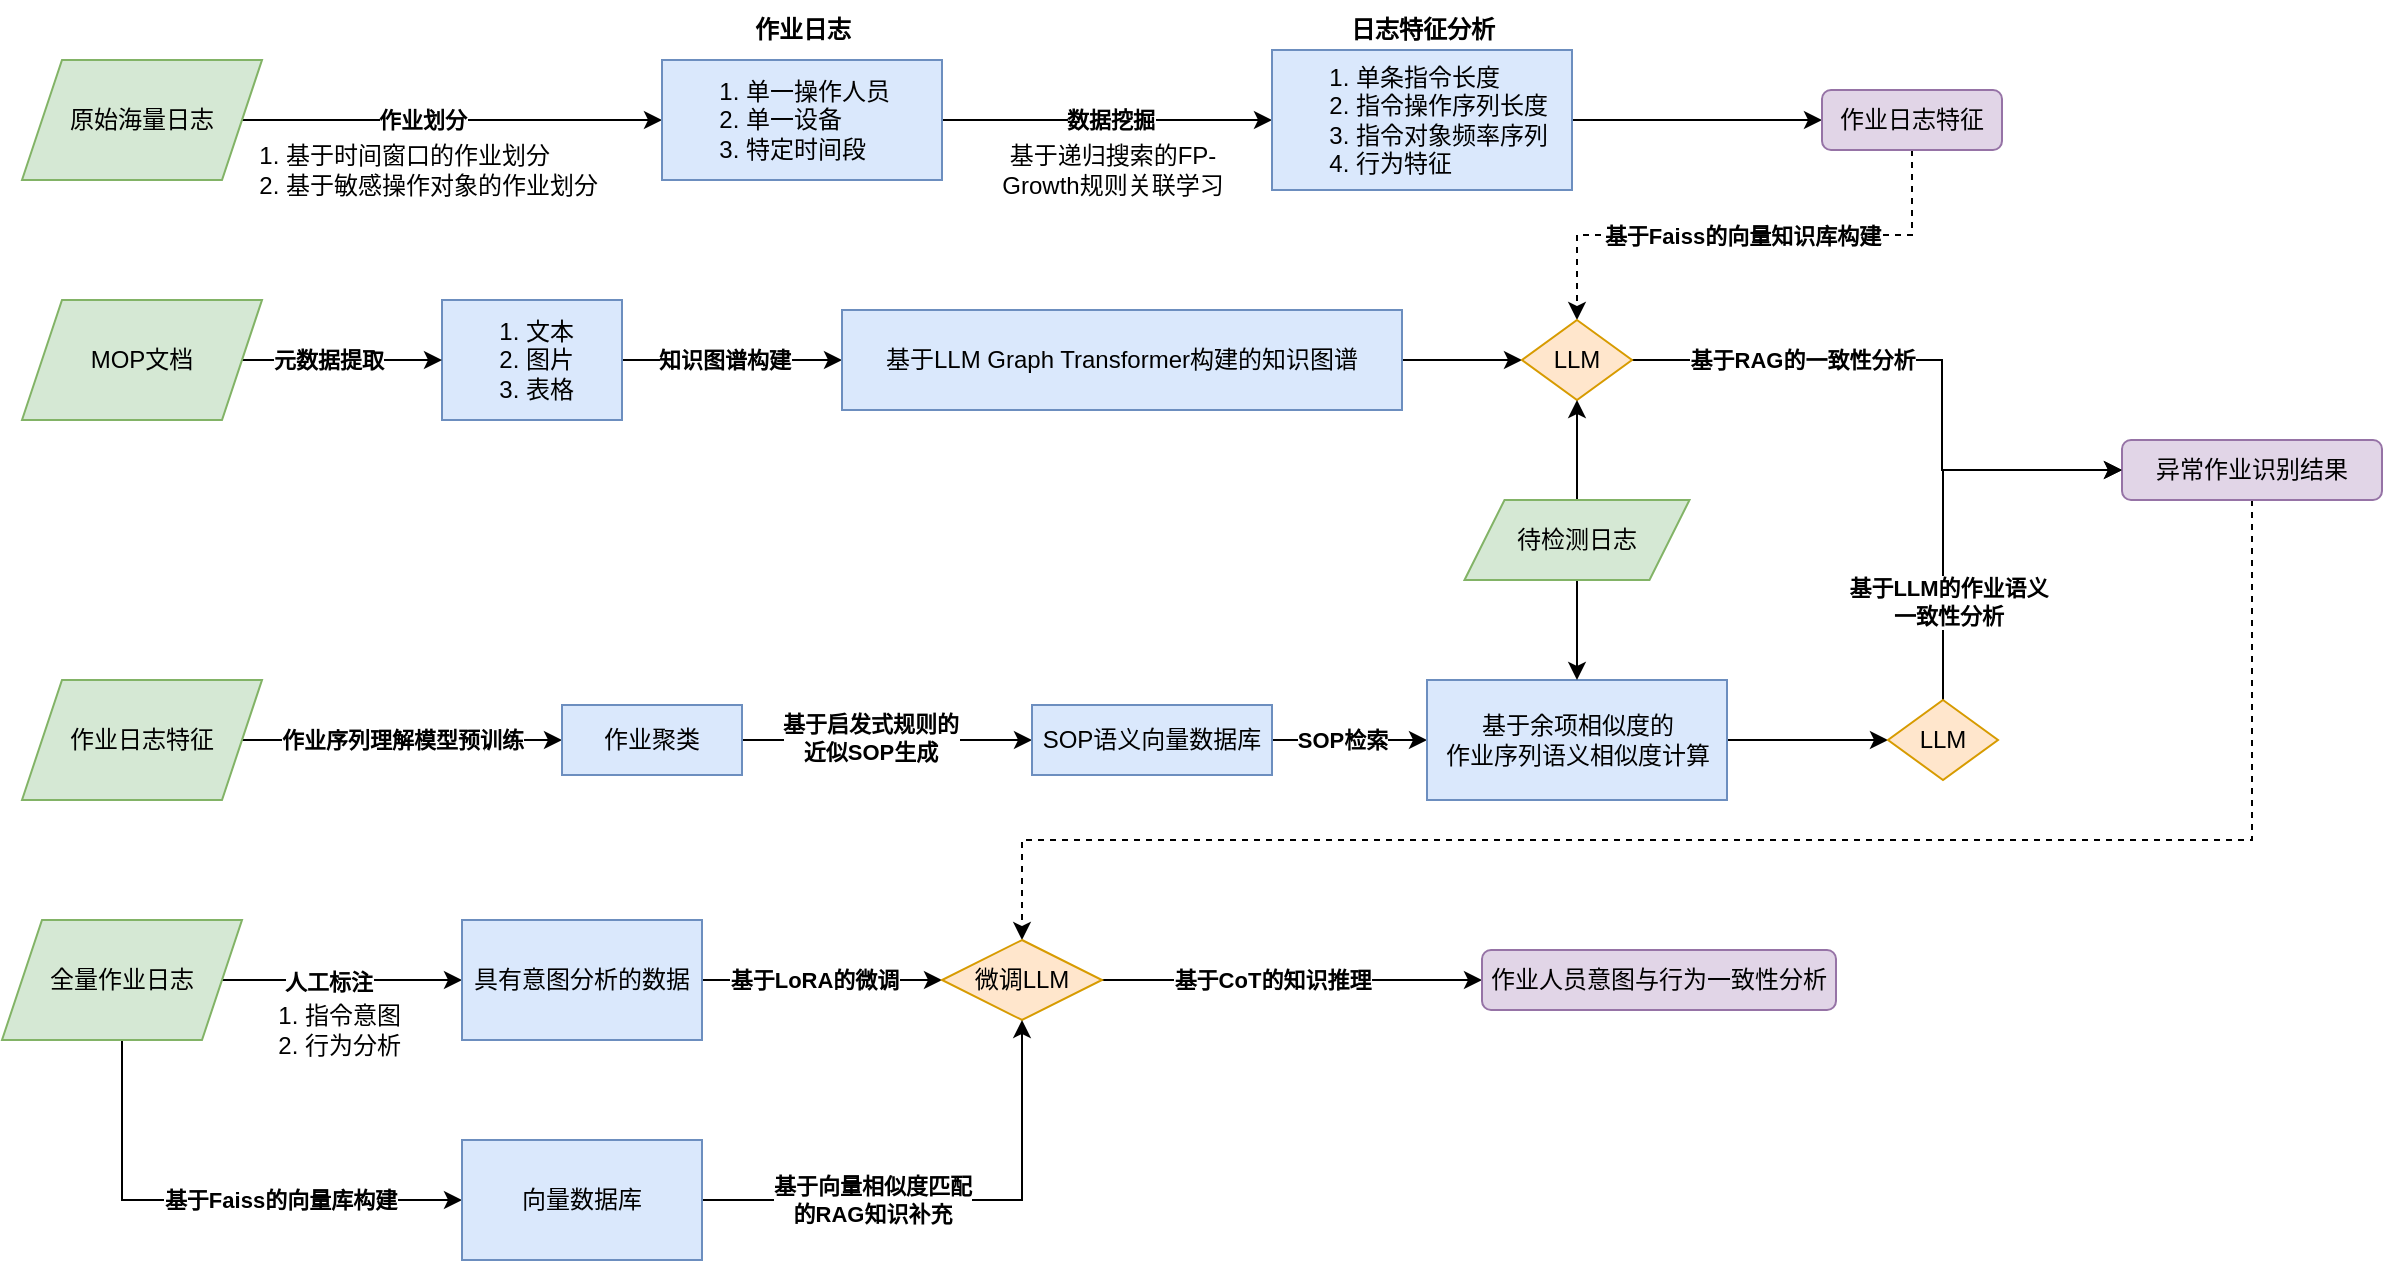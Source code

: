 <mxfile version="24.8.8">
  <diagram name="第 1 页" id="JGtxbNSCue8KURPpREqW">
    <mxGraphModel dx="1323" dy="802" grid="0" gridSize="10" guides="1" tooltips="1" connect="1" arrows="1" fold="1" page="1" pageScale="1" pageWidth="1600" pageHeight="1200" math="0" shadow="0">
      <root>
        <mxCell id="0" />
        <mxCell id="1" parent="0" />
        <mxCell id="Ns2Rvs0VvFSTDA22Z8we-7" style="edgeStyle=orthogonalEdgeStyle;rounded=0;orthogonalLoop=1;jettySize=auto;html=1;exitX=1;exitY=0.5;exitDx=0;exitDy=0;entryX=0;entryY=0.5;entryDx=0;entryDy=0;" edge="1" parent="1" source="Ns2Rvs0VvFSTDA22Z8we-1" target="Ns2Rvs0VvFSTDA22Z8we-2">
          <mxGeometry relative="1" as="geometry" />
        </mxCell>
        <mxCell id="Ns2Rvs0VvFSTDA22Z8we-9" value="&lt;b&gt;作业划分&lt;/b&gt;" style="edgeLabel;html=1;align=center;verticalAlign=middle;resizable=0;points=[];" vertex="1" connectable="0" parent="Ns2Rvs0VvFSTDA22Z8we-7">
          <mxGeometry x="-0.192" y="4" relative="1" as="geometry">
            <mxPoint x="5" y="4" as="offset" />
          </mxGeometry>
        </mxCell>
        <mxCell id="Ns2Rvs0VvFSTDA22Z8we-1" value="原始海量日志" style="shape=parallelogram;perimeter=parallelogramPerimeter;whiteSpace=wrap;html=1;fixedSize=1;fillColor=#d5e8d4;strokeColor=#82b366;" vertex="1" parent="1">
          <mxGeometry x="80" y="110" width="120" height="60" as="geometry" />
        </mxCell>
        <mxCell id="Ns2Rvs0VvFSTDA22Z8we-8" style="edgeStyle=orthogonalEdgeStyle;rounded=0;orthogonalLoop=1;jettySize=auto;html=1;exitX=1;exitY=0.5;exitDx=0;exitDy=0;entryX=0;entryY=0.5;entryDx=0;entryDy=0;" edge="1" parent="1" source="Ns2Rvs0VvFSTDA22Z8we-2" target="Ns2Rvs0VvFSTDA22Z8we-3">
          <mxGeometry relative="1" as="geometry" />
        </mxCell>
        <mxCell id="Ns2Rvs0VvFSTDA22Z8we-11" value="&lt;b&gt;数据挖掘&lt;/b&gt;" style="edgeLabel;html=1;align=center;verticalAlign=middle;resizable=0;points=[];" vertex="1" connectable="0" parent="Ns2Rvs0VvFSTDA22Z8we-8">
          <mxGeometry x="-0.037" y="-1" relative="1" as="geometry">
            <mxPoint x="4" y="-1" as="offset" />
          </mxGeometry>
        </mxCell>
        <mxCell id="Ns2Rvs0VvFSTDA22Z8we-2" value="&lt;ol&gt;&lt;li&gt;单一操作人员&lt;/li&gt;&lt;li&gt;单一设备&lt;/li&gt;&lt;li&gt;特定时间段&lt;/li&gt;&lt;/ol&gt;" style="rounded=0;whiteSpace=wrap;html=1;align=left;fillColor=#dae8fc;strokeColor=#6c8ebf;" vertex="1" parent="1">
          <mxGeometry x="400" y="110" width="140" height="60" as="geometry" />
        </mxCell>
        <mxCell id="Ns2Rvs0VvFSTDA22Z8we-16" style="edgeStyle=orthogonalEdgeStyle;rounded=0;orthogonalLoop=1;jettySize=auto;html=1;exitX=1;exitY=0.5;exitDx=0;exitDy=0;entryX=0;entryY=0.5;entryDx=0;entryDy=0;" edge="1" parent="1" source="Ns2Rvs0VvFSTDA22Z8we-3" target="Ns2Rvs0VvFSTDA22Z8we-15">
          <mxGeometry relative="1" as="geometry" />
        </mxCell>
        <mxCell id="Ns2Rvs0VvFSTDA22Z8we-3" value="&lt;ol&gt;&lt;li&gt;单条指令长度&lt;/li&gt;&lt;li&gt;指令操作序列长度&lt;/li&gt;&lt;li&gt;指令对象频率序列&lt;/li&gt;&lt;li&gt;行为特征&lt;/li&gt;&lt;/ol&gt;" style="rounded=0;whiteSpace=wrap;html=1;align=left;fillColor=#dae8fc;strokeColor=#6c8ebf;" vertex="1" parent="1">
          <mxGeometry x="705" y="105" width="150" height="70" as="geometry" />
        </mxCell>
        <mxCell id="Ns2Rvs0VvFSTDA22Z8we-23" style="edgeStyle=orthogonalEdgeStyle;rounded=0;orthogonalLoop=1;jettySize=auto;html=1;" edge="1" parent="1" source="Ns2Rvs0VvFSTDA22Z8we-5" target="Ns2Rvs0VvFSTDA22Z8we-6">
          <mxGeometry relative="1" as="geometry" />
        </mxCell>
        <mxCell id="Ns2Rvs0VvFSTDA22Z8we-24" value="&lt;b&gt;知识图谱构建&lt;/b&gt;" style="edgeLabel;html=1;align=center;verticalAlign=middle;resizable=0;points=[];" vertex="1" connectable="0" parent="Ns2Rvs0VvFSTDA22Z8we-23">
          <mxGeometry x="-0.245" y="1" relative="1" as="geometry">
            <mxPoint x="9" y="1" as="offset" />
          </mxGeometry>
        </mxCell>
        <mxCell id="Ns2Rvs0VvFSTDA22Z8we-5" value="&lt;ol&gt;&lt;li&gt;文本&lt;/li&gt;&lt;li&gt;图片&lt;/li&gt;&lt;li&gt;表格&lt;/li&gt;&lt;/ol&gt;" style="rounded=0;whiteSpace=wrap;html=1;align=left;fillColor=#dae8fc;strokeColor=#6c8ebf;" vertex="1" parent="1">
          <mxGeometry x="290" y="230" width="90" height="60" as="geometry" />
        </mxCell>
        <mxCell id="Ns2Rvs0VvFSTDA22Z8we-25" style="edgeStyle=orthogonalEdgeStyle;rounded=0;orthogonalLoop=1;jettySize=auto;html=1;exitX=1;exitY=0.5;exitDx=0;exitDy=0;entryX=0;entryY=0.5;entryDx=0;entryDy=0;" edge="1" parent="1" source="Ns2Rvs0VvFSTDA22Z8we-6" target="Ns2Rvs0VvFSTDA22Z8we-19">
          <mxGeometry relative="1" as="geometry" />
        </mxCell>
        <mxCell id="Ns2Rvs0VvFSTDA22Z8we-6" value="&lt;div&gt;基于LLM Graph Transformer构建的知识图谱&lt;/div&gt;" style="rounded=0;whiteSpace=wrap;html=1;align=center;fillColor=#dae8fc;strokeColor=#6c8ebf;" vertex="1" parent="1">
          <mxGeometry x="490" y="235" width="280" height="50" as="geometry" />
        </mxCell>
        <mxCell id="Ns2Rvs0VvFSTDA22Z8we-10" value="&lt;ol&gt;&lt;li&gt;基于时间窗口的作业划分&lt;/li&gt;&lt;li&gt;基于敏感操作对象的作业划分&lt;/li&gt;&lt;/ol&gt;" style="text;html=1;align=left;verticalAlign=middle;resizable=0;points=[];autosize=1;strokeColor=none;fillColor=none;" vertex="1" parent="1">
          <mxGeometry x="170" y="130" width="220" height="70" as="geometry" />
        </mxCell>
        <mxCell id="Ns2Rvs0VvFSTDA22Z8we-12" value="基于递归搜索的FP-&lt;div&gt;Growth规则关联学习&lt;/div&gt;" style="text;html=1;align=center;verticalAlign=middle;resizable=0;points=[];autosize=1;strokeColor=none;fillColor=none;" vertex="1" parent="1">
          <mxGeometry x="560" y="145" width="130" height="40" as="geometry" />
        </mxCell>
        <mxCell id="Ns2Rvs0VvFSTDA22Z8we-13" value="&lt;b&gt;作业日志&lt;/b&gt;" style="text;html=1;align=center;verticalAlign=middle;resizable=0;points=[];autosize=1;strokeColor=none;fillColor=none;" vertex="1" parent="1">
          <mxGeometry x="435" y="80" width="70" height="30" as="geometry" />
        </mxCell>
        <mxCell id="Ns2Rvs0VvFSTDA22Z8we-14" value="&lt;b&gt;日志特征分析&lt;/b&gt;" style="text;html=1;align=center;verticalAlign=middle;resizable=0;points=[];autosize=1;strokeColor=none;fillColor=none;" vertex="1" parent="1">
          <mxGeometry x="730" y="80" width="100" height="30" as="geometry" />
        </mxCell>
        <mxCell id="Ns2Rvs0VvFSTDA22Z8we-26" style="edgeStyle=orthogonalEdgeStyle;rounded=0;orthogonalLoop=1;jettySize=auto;html=1;exitX=0.5;exitY=1;exitDx=0;exitDy=0;entryX=0.5;entryY=0;entryDx=0;entryDy=0;dashed=1;" edge="1" parent="1" source="Ns2Rvs0VvFSTDA22Z8we-15" target="Ns2Rvs0VvFSTDA22Z8we-19">
          <mxGeometry relative="1" as="geometry" />
        </mxCell>
        <mxCell id="Ns2Rvs0VvFSTDA22Z8we-29" value="&lt;b&gt;基于Faiss的向量知识库构建&lt;/b&gt;" style="edgeLabel;html=1;align=center;verticalAlign=middle;resizable=0;points=[];" vertex="1" connectable="0" parent="Ns2Rvs0VvFSTDA22Z8we-26">
          <mxGeometry x="0.224" relative="1" as="geometry">
            <mxPoint x="27" as="offset" />
          </mxGeometry>
        </mxCell>
        <mxCell id="Ns2Rvs0VvFSTDA22Z8we-15" value="作业日志特征" style="rounded=1;whiteSpace=wrap;html=1;fillColor=#e1d5e7;strokeColor=#9673a6;" vertex="1" parent="1">
          <mxGeometry x="980" y="125" width="90" height="30" as="geometry" />
        </mxCell>
        <mxCell id="Ns2Rvs0VvFSTDA22Z8we-21" style="edgeStyle=orthogonalEdgeStyle;rounded=0;orthogonalLoop=1;jettySize=auto;html=1;exitX=1;exitY=0.5;exitDx=0;exitDy=0;entryX=0;entryY=0.5;entryDx=0;entryDy=0;" edge="1" parent="1" source="Ns2Rvs0VvFSTDA22Z8we-17" target="Ns2Rvs0VvFSTDA22Z8we-5">
          <mxGeometry relative="1" as="geometry" />
        </mxCell>
        <mxCell id="Ns2Rvs0VvFSTDA22Z8we-22" value="&lt;b&gt;元数据提取&lt;/b&gt;" style="edgeLabel;html=1;align=center;verticalAlign=middle;resizable=0;points=[];" vertex="1" connectable="0" parent="Ns2Rvs0VvFSTDA22Z8we-21">
          <mxGeometry x="-0.211" y="-3" relative="1" as="geometry">
            <mxPoint x="3" y="-3" as="offset" />
          </mxGeometry>
        </mxCell>
        <mxCell id="Ns2Rvs0VvFSTDA22Z8we-17" value="MOP文档" style="shape=parallelogram;perimeter=parallelogramPerimeter;whiteSpace=wrap;html=1;fixedSize=1;fillColor=#d5e8d4;strokeColor=#82b366;" vertex="1" parent="1">
          <mxGeometry x="80" y="230" width="120" height="60" as="geometry" />
        </mxCell>
        <mxCell id="Ns2Rvs0VvFSTDA22Z8we-27" style="edgeStyle=orthogonalEdgeStyle;rounded=0;orthogonalLoop=1;jettySize=auto;html=1;exitX=1;exitY=0.5;exitDx=0;exitDy=0;entryX=0;entryY=0.5;entryDx=0;entryDy=0;" edge="1" parent="1">
          <mxGeometry relative="1" as="geometry">
            <mxPoint x="885" y="260.0" as="sourcePoint" />
            <mxPoint x="1130" y="315" as="targetPoint" />
            <Array as="points">
              <mxPoint x="1040" y="260" />
              <mxPoint x="1040" y="315" />
            </Array>
          </mxGeometry>
        </mxCell>
        <mxCell id="Ns2Rvs0VvFSTDA22Z8we-28" value="&lt;b&gt;基于RAG的一致性分析&lt;/b&gt;" style="edgeLabel;html=1;align=center;verticalAlign=middle;resizable=0;points=[];" vertex="1" connectable="0" parent="Ns2Rvs0VvFSTDA22Z8we-27">
          <mxGeometry x="-0.248" y="-1" relative="1" as="geometry">
            <mxPoint x="-28" y="-1" as="offset" />
          </mxGeometry>
        </mxCell>
        <mxCell id="Ns2Rvs0VvFSTDA22Z8we-19" value="LLM" style="rhombus;whiteSpace=wrap;html=1;fillColor=#ffe6cc;strokeColor=#d79b00;" vertex="1" parent="1">
          <mxGeometry x="830" y="240" width="55" height="40" as="geometry" />
        </mxCell>
        <mxCell id="Ns2Rvs0VvFSTDA22Z8we-54" style="edgeStyle=orthogonalEdgeStyle;rounded=0;orthogonalLoop=1;jettySize=auto;html=1;exitX=0.5;exitY=1;exitDx=0;exitDy=0;entryX=0.5;entryY=0;entryDx=0;entryDy=0;dashed=1;" edge="1" parent="1" source="Ns2Rvs0VvFSTDA22Z8we-20" target="Ns2Rvs0VvFSTDA22Z8we-53">
          <mxGeometry relative="1" as="geometry">
            <Array as="points">
              <mxPoint x="1195" y="500" />
              <mxPoint x="580" y="500" />
            </Array>
          </mxGeometry>
        </mxCell>
        <mxCell id="Ns2Rvs0VvFSTDA22Z8we-20" value="异常作业识别结果" style="rounded=1;whiteSpace=wrap;html=1;fillColor=#e1d5e7;strokeColor=#9673a6;" vertex="1" parent="1">
          <mxGeometry x="1130" y="300" width="130" height="30" as="geometry" />
        </mxCell>
        <mxCell id="Ns2Rvs0VvFSTDA22Z8we-32" style="edgeStyle=orthogonalEdgeStyle;rounded=0;orthogonalLoop=1;jettySize=auto;html=1;exitX=1;exitY=0.5;exitDx=0;exitDy=0;entryX=0;entryY=0.5;entryDx=0;entryDy=0;" edge="1" parent="1" source="Ns2Rvs0VvFSTDA22Z8we-30" target="Ns2Rvs0VvFSTDA22Z8we-31">
          <mxGeometry relative="1" as="geometry" />
        </mxCell>
        <mxCell id="Ns2Rvs0VvFSTDA22Z8we-33" value="&lt;b&gt;作业序列理解模型预训练&lt;/b&gt;" style="edgeLabel;html=1;align=center;verticalAlign=middle;resizable=0;points=[];" vertex="1" connectable="0" parent="Ns2Rvs0VvFSTDA22Z8we-32">
          <mxGeometry x="-0.122" y="-3" relative="1" as="geometry">
            <mxPoint x="10" y="-3" as="offset" />
          </mxGeometry>
        </mxCell>
        <mxCell id="Ns2Rvs0VvFSTDA22Z8we-30" value="作业日志特征" style="shape=parallelogram;perimeter=parallelogramPerimeter;whiteSpace=wrap;html=1;fixedSize=1;fillColor=#d5e8d4;strokeColor=#82b366;" vertex="1" parent="1">
          <mxGeometry x="80" y="420" width="120" height="60" as="geometry" />
        </mxCell>
        <mxCell id="Ns2Rvs0VvFSTDA22Z8we-35" style="edgeStyle=orthogonalEdgeStyle;rounded=0;orthogonalLoop=1;jettySize=auto;html=1;exitX=1;exitY=0.5;exitDx=0;exitDy=0;" edge="1" parent="1" source="Ns2Rvs0VvFSTDA22Z8we-31" target="Ns2Rvs0VvFSTDA22Z8we-34">
          <mxGeometry relative="1" as="geometry" />
        </mxCell>
        <mxCell id="Ns2Rvs0VvFSTDA22Z8we-36" value="&lt;b&gt;基于启发式规则的&lt;/b&gt;&lt;div&gt;&lt;b&gt;近似SOP生成&lt;/b&gt;&lt;/div&gt;" style="edgeLabel;html=1;align=center;verticalAlign=middle;resizable=0;points=[];" vertex="1" connectable="0" parent="Ns2Rvs0VvFSTDA22Z8we-35">
          <mxGeometry x="-0.125" y="1" relative="1" as="geometry">
            <mxPoint as="offset" />
          </mxGeometry>
        </mxCell>
        <mxCell id="Ns2Rvs0VvFSTDA22Z8we-31" value="作业聚类" style="rounded=0;whiteSpace=wrap;html=1;align=center;fillColor=#dae8fc;strokeColor=#6c8ebf;" vertex="1" parent="1">
          <mxGeometry x="350" y="432.5" width="90" height="35" as="geometry" />
        </mxCell>
        <mxCell id="Ns2Rvs0VvFSTDA22Z8we-42" style="edgeStyle=orthogonalEdgeStyle;rounded=0;orthogonalLoop=1;jettySize=auto;html=1;exitX=1;exitY=0.5;exitDx=0;exitDy=0;entryX=0;entryY=0.5;entryDx=0;entryDy=0;" edge="1" parent="1" source="Ns2Rvs0VvFSTDA22Z8we-34" target="Ns2Rvs0VvFSTDA22Z8we-38">
          <mxGeometry relative="1" as="geometry" />
        </mxCell>
        <mxCell id="Ns2Rvs0VvFSTDA22Z8we-43" value="&lt;b&gt;SOP检索&lt;/b&gt;" style="edgeLabel;html=1;align=center;verticalAlign=middle;resizable=0;points=[];" vertex="1" connectable="0" parent="Ns2Rvs0VvFSTDA22Z8we-42">
          <mxGeometry x="-0.124" y="4" relative="1" as="geometry">
            <mxPoint x="1" y="4" as="offset" />
          </mxGeometry>
        </mxCell>
        <mxCell id="Ns2Rvs0VvFSTDA22Z8we-34" value="SOP语义向量数据库" style="rounded=0;whiteSpace=wrap;html=1;align=center;fillColor=#dae8fc;strokeColor=#6c8ebf;" vertex="1" parent="1">
          <mxGeometry x="585" y="432.5" width="120" height="35" as="geometry" />
        </mxCell>
        <mxCell id="Ns2Rvs0VvFSTDA22Z8we-45" style="edgeStyle=orthogonalEdgeStyle;rounded=0;orthogonalLoop=1;jettySize=auto;html=1;exitX=1;exitY=0.5;exitDx=0;exitDy=0;entryX=0;entryY=0.5;entryDx=0;entryDy=0;" edge="1" parent="1" source="Ns2Rvs0VvFSTDA22Z8we-38" target="Ns2Rvs0VvFSTDA22Z8we-44">
          <mxGeometry relative="1" as="geometry" />
        </mxCell>
        <mxCell id="Ns2Rvs0VvFSTDA22Z8we-38" value="基于余项相似度的&lt;div&gt;作业序列语义相似度计算&lt;/div&gt;" style="rounded=0;whiteSpace=wrap;html=1;fillColor=#dae8fc;strokeColor=#6c8ebf;" vertex="1" parent="1">
          <mxGeometry x="782.5" y="420" width="150" height="60" as="geometry" />
        </mxCell>
        <mxCell id="Ns2Rvs0VvFSTDA22Z8we-40" style="edgeStyle=orthogonalEdgeStyle;rounded=0;orthogonalLoop=1;jettySize=auto;html=1;exitX=0.5;exitY=0;exitDx=0;exitDy=0;entryX=0.5;entryY=1;entryDx=0;entryDy=0;" edge="1" parent="1" source="Ns2Rvs0VvFSTDA22Z8we-39" target="Ns2Rvs0VvFSTDA22Z8we-19">
          <mxGeometry relative="1" as="geometry" />
        </mxCell>
        <mxCell id="Ns2Rvs0VvFSTDA22Z8we-41" style="edgeStyle=orthogonalEdgeStyle;rounded=0;orthogonalLoop=1;jettySize=auto;html=1;exitX=0.5;exitY=1;exitDx=0;exitDy=0;entryX=0.5;entryY=0;entryDx=0;entryDy=0;" edge="1" parent="1" source="Ns2Rvs0VvFSTDA22Z8we-39" target="Ns2Rvs0VvFSTDA22Z8we-38">
          <mxGeometry relative="1" as="geometry" />
        </mxCell>
        <mxCell id="Ns2Rvs0VvFSTDA22Z8we-39" value="待检测日志" style="shape=parallelogram;perimeter=parallelogramPerimeter;whiteSpace=wrap;html=1;fixedSize=1;fillColor=#d5e8d4;strokeColor=#82b366;" vertex="1" parent="1">
          <mxGeometry x="801.25" y="330" width="112.5" height="40" as="geometry" />
        </mxCell>
        <mxCell id="Ns2Rvs0VvFSTDA22Z8we-46" style="edgeStyle=orthogonalEdgeStyle;rounded=0;orthogonalLoop=1;jettySize=auto;html=1;exitX=0.5;exitY=0;exitDx=0;exitDy=0;entryX=0;entryY=0.5;entryDx=0;entryDy=0;" edge="1" parent="1" source="Ns2Rvs0VvFSTDA22Z8we-44" target="Ns2Rvs0VvFSTDA22Z8we-20">
          <mxGeometry relative="1" as="geometry">
            <Array as="points">
              <mxPoint x="1040" y="430" />
              <mxPoint x="1040" y="315" />
            </Array>
          </mxGeometry>
        </mxCell>
        <mxCell id="Ns2Rvs0VvFSTDA22Z8we-47" value="&lt;b&gt;基于LLM的作业语义&lt;/b&gt;&lt;div&gt;&lt;b&gt;一致性分析&lt;/b&gt;&lt;/div&gt;" style="edgeLabel;html=1;align=center;verticalAlign=middle;resizable=0;points=[];" vertex="1" connectable="0" parent="Ns2Rvs0VvFSTDA22Z8we-46">
          <mxGeometry x="-0.517" y="-2" relative="1" as="geometry">
            <mxPoint as="offset" />
          </mxGeometry>
        </mxCell>
        <mxCell id="Ns2Rvs0VvFSTDA22Z8we-44" value="LLM" style="rhombus;whiteSpace=wrap;html=1;fillColor=#ffe6cc;strokeColor=#d79b00;" vertex="1" parent="1">
          <mxGeometry x="1013" y="430" width="55" height="40" as="geometry" />
        </mxCell>
        <mxCell id="Ns2Rvs0VvFSTDA22Z8we-50" style="edgeStyle=orthogonalEdgeStyle;rounded=0;orthogonalLoop=1;jettySize=auto;html=1;exitX=1;exitY=0.5;exitDx=0;exitDy=0;" edge="1" parent="1" source="Ns2Rvs0VvFSTDA22Z8we-48" target="Ns2Rvs0VvFSTDA22Z8we-49">
          <mxGeometry relative="1" as="geometry" />
        </mxCell>
        <mxCell id="Ns2Rvs0VvFSTDA22Z8we-51" value="&lt;b&gt;人工标注&lt;/b&gt;" style="edgeLabel;html=1;align=center;verticalAlign=middle;resizable=0;points=[];" vertex="1" connectable="0" parent="Ns2Rvs0VvFSTDA22Z8we-50">
          <mxGeometry x="-0.12" y="-1" relative="1" as="geometry">
            <mxPoint as="offset" />
          </mxGeometry>
        </mxCell>
        <mxCell id="Ns2Rvs0VvFSTDA22Z8we-58" style="edgeStyle=orthogonalEdgeStyle;rounded=0;orthogonalLoop=1;jettySize=auto;html=1;exitX=0.5;exitY=1;exitDx=0;exitDy=0;entryX=0;entryY=0.5;entryDx=0;entryDy=0;" edge="1" parent="1" source="Ns2Rvs0VvFSTDA22Z8we-48" target="Ns2Rvs0VvFSTDA22Z8we-57">
          <mxGeometry relative="1" as="geometry" />
        </mxCell>
        <mxCell id="Ns2Rvs0VvFSTDA22Z8we-59" value="&lt;b&gt;基于Faiss的向量库构建&lt;/b&gt;" style="edgeLabel;html=1;align=center;verticalAlign=middle;resizable=0;points=[];" vertex="1" connectable="0" parent="Ns2Rvs0VvFSTDA22Z8we-58">
          <mxGeometry x="0.273" y="-2" relative="1" as="geometry">
            <mxPoint y="-2" as="offset" />
          </mxGeometry>
        </mxCell>
        <mxCell id="Ns2Rvs0VvFSTDA22Z8we-48" value="全量作业日志" style="shape=parallelogram;perimeter=parallelogramPerimeter;whiteSpace=wrap;html=1;fixedSize=1;fillColor=#d5e8d4;strokeColor=#82b366;" vertex="1" parent="1">
          <mxGeometry x="70" y="540" width="120" height="60" as="geometry" />
        </mxCell>
        <mxCell id="Ns2Rvs0VvFSTDA22Z8we-55" style="edgeStyle=orthogonalEdgeStyle;rounded=0;orthogonalLoop=1;jettySize=auto;html=1;exitX=1;exitY=0.5;exitDx=0;exitDy=0;entryX=0;entryY=0.5;entryDx=0;entryDy=0;" edge="1" parent="1" source="Ns2Rvs0VvFSTDA22Z8we-49" target="Ns2Rvs0VvFSTDA22Z8we-53">
          <mxGeometry relative="1" as="geometry" />
        </mxCell>
        <mxCell id="Ns2Rvs0VvFSTDA22Z8we-56" value="&lt;b&gt;基于LoRA的微调&lt;/b&gt;" style="edgeLabel;html=1;align=center;verticalAlign=middle;resizable=0;points=[];" vertex="1" connectable="0" parent="Ns2Rvs0VvFSTDA22Z8we-55">
          <mxGeometry x="-0.07" y="1" relative="1" as="geometry">
            <mxPoint y="1" as="offset" />
          </mxGeometry>
        </mxCell>
        <mxCell id="Ns2Rvs0VvFSTDA22Z8we-49" value="具有意图分析的数据" style="rounded=0;whiteSpace=wrap;html=1;fillColor=#dae8fc;strokeColor=#6c8ebf;" vertex="1" parent="1">
          <mxGeometry x="300" y="540" width="120" height="60" as="geometry" />
        </mxCell>
        <mxCell id="Ns2Rvs0VvFSTDA22Z8we-52" value="&lt;ol&gt;&lt;li&gt;指令意图&lt;/li&gt;&lt;li&gt;行为分析&lt;/li&gt;&lt;/ol&gt;" style="text;html=1;align=center;verticalAlign=middle;resizable=0;points=[];autosize=1;strokeColor=none;fillColor=none;" vertex="1" parent="1">
          <mxGeometry x="170" y="560" width="110" height="70" as="geometry" />
        </mxCell>
        <mxCell id="Ns2Rvs0VvFSTDA22Z8we-63" style="edgeStyle=orthogonalEdgeStyle;rounded=0;orthogonalLoop=1;jettySize=auto;html=1;exitX=1;exitY=0.5;exitDx=0;exitDy=0;entryX=0;entryY=0.5;entryDx=0;entryDy=0;" edge="1" parent="1" source="Ns2Rvs0VvFSTDA22Z8we-53" target="Ns2Rvs0VvFSTDA22Z8we-62">
          <mxGeometry relative="1" as="geometry" />
        </mxCell>
        <mxCell id="Ns2Rvs0VvFSTDA22Z8we-64" value="&lt;b&gt;基于CoT的知识推理&lt;/b&gt;" style="edgeLabel;html=1;align=center;verticalAlign=middle;resizable=0;points=[];" vertex="1" connectable="0" parent="Ns2Rvs0VvFSTDA22Z8we-63">
          <mxGeometry x="0.084" relative="1" as="geometry">
            <mxPoint x="-18" as="offset" />
          </mxGeometry>
        </mxCell>
        <mxCell id="Ns2Rvs0VvFSTDA22Z8we-53" value="微调LLM" style="rhombus;whiteSpace=wrap;html=1;fillColor=#ffe6cc;strokeColor=#d79b00;" vertex="1" parent="1">
          <mxGeometry x="540" y="550" width="80" height="40" as="geometry" />
        </mxCell>
        <mxCell id="Ns2Rvs0VvFSTDA22Z8we-60" style="edgeStyle=orthogonalEdgeStyle;rounded=0;orthogonalLoop=1;jettySize=auto;html=1;exitX=1;exitY=0.5;exitDx=0;exitDy=0;entryX=0.5;entryY=1;entryDx=0;entryDy=0;" edge="1" parent="1" source="Ns2Rvs0VvFSTDA22Z8we-57" target="Ns2Rvs0VvFSTDA22Z8we-53">
          <mxGeometry relative="1" as="geometry" />
        </mxCell>
        <mxCell id="Ns2Rvs0VvFSTDA22Z8we-61" value="&lt;b&gt;基于向量相似度匹配&lt;/b&gt;&lt;div&gt;&lt;b&gt;的RAG知识补充&lt;/b&gt;&lt;/div&gt;" style="edgeLabel;html=1;align=center;verticalAlign=middle;resizable=0;points=[];" vertex="1" connectable="0" parent="Ns2Rvs0VvFSTDA22Z8we-60">
          <mxGeometry x="0.033" relative="1" as="geometry">
            <mxPoint x="-44" as="offset" />
          </mxGeometry>
        </mxCell>
        <mxCell id="Ns2Rvs0VvFSTDA22Z8we-57" value="向量数据库" style="rounded=0;whiteSpace=wrap;html=1;fillColor=#dae8fc;strokeColor=#6c8ebf;" vertex="1" parent="1">
          <mxGeometry x="300" y="650" width="120" height="60" as="geometry" />
        </mxCell>
        <mxCell id="Ns2Rvs0VvFSTDA22Z8we-62" value="作业人员意图与行为一致性分析" style="rounded=1;whiteSpace=wrap;html=1;fillColor=#e1d5e7;strokeColor=#9673a6;" vertex="1" parent="1">
          <mxGeometry x="810" y="555" width="177" height="30" as="geometry" />
        </mxCell>
      </root>
    </mxGraphModel>
  </diagram>
</mxfile>

